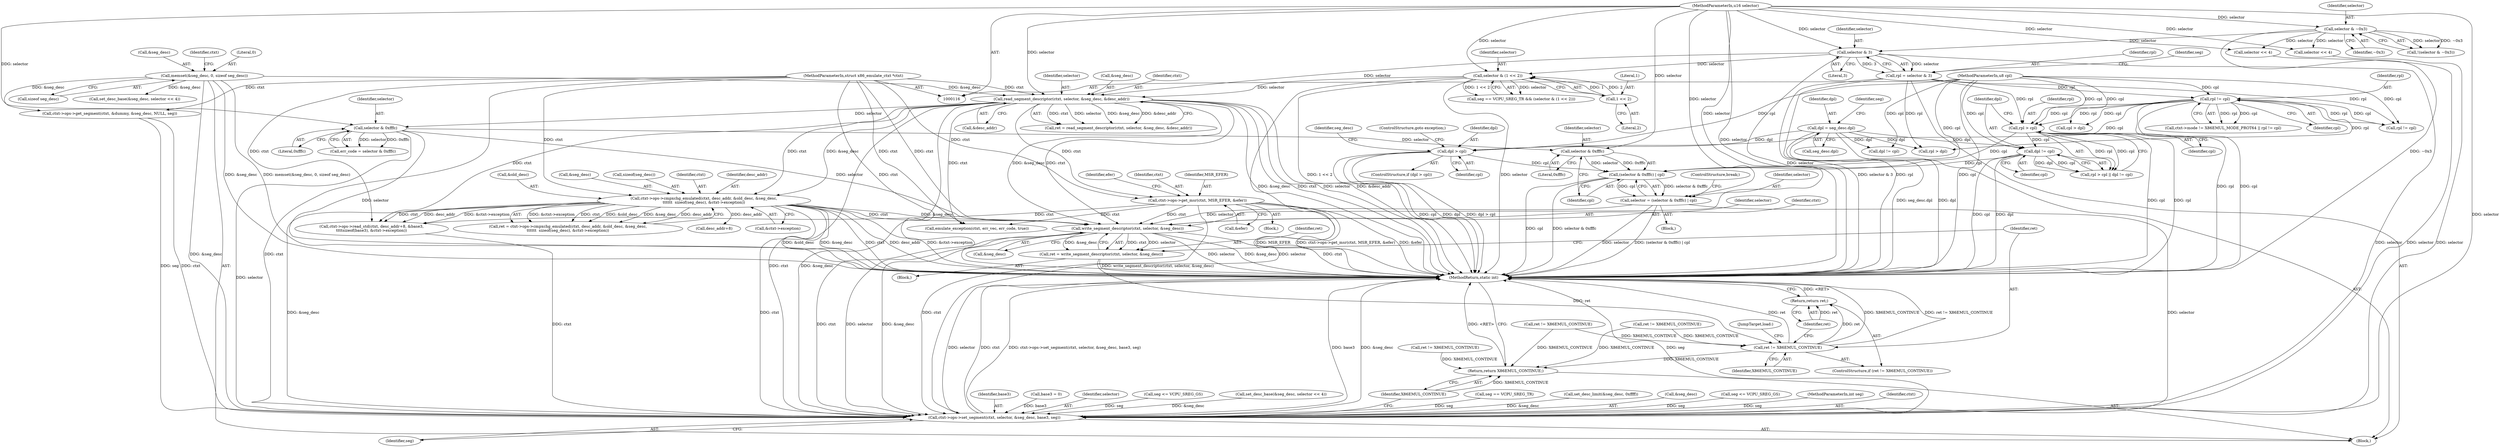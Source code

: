 digraph "0_linux_d1442d85cc30ea75f7d399474ca738e0bc96f715@API" {
"1000505" [label="(Call,write_segment_descriptor(ctxt, selector, &seg_desc))"];
"1000433" [label="(Call,ctxt->ops->cmpxchg_emulated(ctxt, desc_addr, &old_desc, &seg_desc,\n\t\t\t\t\t\t  sizeof(seg_desc), &ctxt->exception))"];
"1000266" [label="(Call,read_segment_descriptor(ctxt, selector, &seg_desc, &desc_addr))"];
"1000117" [label="(MethodParameterIn,struct x86_emulate_ctxt *ctxt)"];
"1000222" [label="(Call,selector & 3)"];
"1000139" [label="(Call,selector & ~0x3)"];
"1000118" [label="(MethodParameterIn,u16 selector)"];
"1000255" [label="(Call,selector & (1 << 2))"];
"1000257" [label="(Call,1 << 2)"];
"1000149" [label="(Call,memset(&seg_desc, 0, sizeof seg_desc))"];
"1000387" [label="(Call,ctxt->ops->get_msr(ctxt, MSR_EFER, &efer))"];
"1000281" [label="(Call,selector & 0xfffc)"];
"1000397" [label="(Call,selector = (selector & 0xfffc) | cpl)"];
"1000399" [label="(Call,(selector & 0xfffc) | cpl)"];
"1000400" [label="(Call,selector & 0xfffc)"];
"1000367" [label="(Call,rpl > cpl)"];
"1000220" [label="(Call,rpl = selector & 3)"];
"1000242" [label="(Call,rpl != cpl)"];
"1000120" [label="(MethodParameterIn,u8 cpl)"];
"1000359" [label="(Call,dpl > cpl)"];
"1000315" [label="(Call,dpl = seg_desc.dpl)"];
"1000370" [label="(Call,dpl != cpl)"];
"1000503" [label="(Call,ret = write_segment_descriptor(ctxt, selector, &seg_desc))"];
"1000511" [label="(Call,ret != X86EMUL_CONTINUE)"];
"1000514" [label="(Return,return ret;)"];
"1000553" [label="(Return,return X86EMUL_CONTINUE;)"];
"1000546" [label="(Call,ctxt->ops->set_segment(ctxt, selector, &seg_desc, base3, seg))"];
"1000120" [label="(MethodParameterIn,u8 cpl)"];
"1000433" [label="(Call,ctxt->ops->cmpxchg_emulated(ctxt, desc_addr, &old_desc, &seg_desc,\n\t\t\t\t\t\t  sizeof(seg_desc), &ctxt->exception))"];
"1000141" [label="(Identifier,~0x3)"];
"1000162" [label="(Call,ctxt->ops->get_segment(ctxt, &dummy, &seg_desc, NULL, seg))"];
"1000387" [label="(Call,ctxt->ops->get_msr(ctxt, MSR_EFER, &efer))"];
"1000401" [label="(Identifier,selector)"];
"1000400" [label="(Call,selector & 0xfffc)"];
"1000440" [label="(Call,sizeof(seg_desc))"];
"1000152" [label="(Literal,0)"];
"1000269" [label="(Call,&seg_desc)"];
"1000243" [label="(Identifier,rpl)"];
"1000551" [label="(Identifier,base3)"];
"1000223" [label="(Identifier,selector)"];
"1000139" [label="(Call,selector & ~0x3)"];
"1000431" [label="(Call,ret = ctxt->ops->cmpxchg_emulated(ctxt, desc_addr, &old_desc, &seg_desc,\n\t\t\t\t\t\t  sizeof(seg_desc), &ctxt->exception))"];
"1000242" [label="(Call,rpl != cpl)"];
"1000528" [label="(Call,desc_addr+8)"];
"1000507" [label="(Identifier,selector)"];
"1000255" [label="(Call,selector & (1 << 2))"];
"1000390" [label="(Call,&efer)"];
"1000377" [label="(Identifier,seg_desc)"];
"1000221" [label="(Identifier,rpl)"];
"1000267" [label="(Identifier,ctxt)"];
"1000138" [label="(Call,!(selector & ~0x3))"];
"1000326" [label="(Call,rpl != cpl)"];
"1000545" [label="(JumpTarget,load:)"];
"1000434" [label="(Identifier,ctxt)"];
"1000321" [label="(Identifier,seg)"];
"1000140" [label="(Identifier,selector)"];
"1000382" [label="(Block,)"];
"1000244" [label="(Identifier,cpl)"];
"1000117" [label="(MethodParameterIn,struct x86_emulate_ctxt *ctxt)"];
"1000281" [label="(Call,selector & 0xfffc)"];
"1000251" [label="(Call,seg == VCPU_SREG_TR && (selector & (1 << 2)))"];
"1000274" [label="(Call,ret != X86EMUL_CONTINUE)"];
"1000508" [label="(Call,&seg_desc)"];
"1000361" [label="(Identifier,cpl)"];
"1000372" [label="(Identifier,cpl)"];
"1000258" [label="(Literal,1)"];
"1000362" [label="(ControlStructure,goto exception;)"];
"1000146" [label="(Call,base3 = 0)"];
"1000435" [label="(Identifier,desc_addr)"];
"1000268" [label="(Identifier,selector)"];
"1000122" [label="(Block,)"];
"1000224" [label="(Literal,3)"];
"1000513" [label="(Identifier,X86EMUL_CONTINUE)"];
"1000552" [label="(Identifier,seg)"];
"1000548" [label="(Identifier,selector)"];
"1000292" [label="(Call,seg <= VCPU_SREG_GS)"];
"1000266" [label="(Call,read_segment_descriptor(ctxt, selector, &seg_desc, &desc_addr))"];
"1000367" [label="(Call,rpl > cpl)"];
"1000402" [label="(Literal,0xfffc)"];
"1000170" [label="(Call,set_desc_base(&seg_desc, selector << 4))"];
"1000485" [label="(Call,rpl > dpl)"];
"1000371" [label="(Identifier,dpl)"];
"1000360" [label="(Identifier,dpl)"];
"1000526" [label="(Call,ctxt->ops->read_std(ctxt, desc_addr+8, &base3,\n\t\t\t\tsizeof(base3), &ctxt->exception))"];
"1000337" [label="(Call,dpl != cpl)"];
"1000546" [label="(Call,ctxt->ops->set_segment(ctxt, selector, &seg_desc, base3, seg))"];
"1000359" [label="(Call,dpl > cpl)"];
"1000173" [label="(Call,selector << 4)"];
"1000222" [label="(Call,selector & 3)"];
"1000511" [label="(Call,ret != X86EMUL_CONTINUE)"];
"1000259" [label="(Literal,2)"];
"1000322" [label="(Block,)"];
"1000315" [label="(Call,dpl = seg_desc.dpl)"];
"1000505" [label="(Call,write_segment_descriptor(ctxt, selector, &seg_desc))"];
"1000236" [label="(Call,ctxt->mode != X86EMUL_MODE_PROT64 || rpl != cpl)"];
"1000515" [label="(Identifier,ret)"];
"1000514" [label="(Return,return ret;)"];
"1000399" [label="(Call,(selector & 0xfffc) | cpl)"];
"1000488" [label="(Call,cpl > dpl)"];
"1000150" [label="(Call,&seg_desc)"];
"1000447" [label="(Call,ret != X86EMUL_CONTINUE)"];
"1000436" [label="(Call,&old_desc)"];
"1000554" [label="(Identifier,X86EMUL_CONTINUE)"];
"1000389" [label="(Identifier,MSR_EFER)"];
"1000283" [label="(Literal,0xfffc)"];
"1000316" [label="(Identifier,dpl)"];
"1000252" [label="(Call,seg == VCPU_SREG_TR)"];
"1000153" [label="(Call,sizeof seg_desc)"];
"1000504" [label="(Identifier,ret)"];
"1000394" [label="(Identifier,efer)"];
"1000370" [label="(Call,dpl != cpl)"];
"1000229" [label="(Identifier,seg)"];
"1000192" [label="(Call,selector << 4)"];
"1000195" [label="(Call,set_desc_limit(&seg_desc, 0xffff))"];
"1000438" [label="(Call,&seg_desc)"];
"1000510" [label="(ControlStructure,if (ret != X86EMUL_CONTINUE))"];
"1000512" [label="(Identifier,ret)"];
"1000257" [label="(Call,1 << 2)"];
"1000557" [label="(Call,emulate_exception(ctxt, err_vec, err_code, true))"];
"1000553" [label="(Return,return X86EMUL_CONTINUE;)"];
"1000497" [label="(Block,)"];
"1000397" [label="(Call,selector = (selector & 0xfffc) | cpl)"];
"1000562" [label="(MethodReturn,static int)"];
"1000398" [label="(Identifier,selector)"];
"1000540" [label="(Call,ret != X86EMUL_CONTINUE)"];
"1000549" [label="(Call,&seg_desc)"];
"1000279" [label="(Call,err_code = selector & 0xfffc)"];
"1000256" [label="(Identifier,selector)"];
"1000271" [label="(Call,&desc_addr)"];
"1000368" [label="(Identifier,rpl)"];
"1000369" [label="(Identifier,cpl)"];
"1000403" [label="(Identifier,cpl)"];
"1000404" [label="(ControlStructure,break;)"];
"1000149" [label="(Call,memset(&seg_desc, 0, sizeof seg_desc))"];
"1000317" [label="(Call,seg_desc.dpl)"];
"1000180" [label="(Call,seg <= VCPU_SREG_GS)"];
"1000442" [label="(Call,&ctxt->exception)"];
"1000189" [label="(Call,set_desc_base(&seg_desc, selector << 4))"];
"1000118" [label="(MethodParameterIn,u16 selector)"];
"1000506" [label="(Identifier,ctxt)"];
"1000119" [label="(MethodParameterIn,int seg)"];
"1000282" [label="(Identifier,selector)"];
"1000388" [label="(Identifier,ctxt)"];
"1000358" [label="(ControlStructure,if (dpl > cpl))"];
"1000264" [label="(Call,ret = read_segment_descriptor(ctxt, selector, &seg_desc, &desc_addr))"];
"1000503" [label="(Call,ret = write_segment_descriptor(ctxt, selector, &seg_desc))"];
"1000547" [label="(Identifier,ctxt)"];
"1000158" [label="(Identifier,ctxt)"];
"1000220" [label="(Call,rpl = selector & 3)"];
"1000366" [label="(Call,rpl > cpl || dpl != cpl)"];
"1000505" -> "1000503"  [label="AST: "];
"1000505" -> "1000508"  [label="CFG: "];
"1000506" -> "1000505"  [label="AST: "];
"1000507" -> "1000505"  [label="AST: "];
"1000508" -> "1000505"  [label="AST: "];
"1000503" -> "1000505"  [label="CFG: "];
"1000505" -> "1000562"  [label="DDG: ctxt"];
"1000505" -> "1000562"  [label="DDG: selector"];
"1000505" -> "1000562"  [label="DDG: &seg_desc"];
"1000505" -> "1000503"  [label="DDG: ctxt"];
"1000505" -> "1000503"  [label="DDG: selector"];
"1000505" -> "1000503"  [label="DDG: &seg_desc"];
"1000433" -> "1000505"  [label="DDG: ctxt"];
"1000433" -> "1000505"  [label="DDG: &seg_desc"];
"1000266" -> "1000505"  [label="DDG: ctxt"];
"1000266" -> "1000505"  [label="DDG: &seg_desc"];
"1000387" -> "1000505"  [label="DDG: ctxt"];
"1000117" -> "1000505"  [label="DDG: ctxt"];
"1000281" -> "1000505"  [label="DDG: selector"];
"1000397" -> "1000505"  [label="DDG: selector"];
"1000118" -> "1000505"  [label="DDG: selector"];
"1000505" -> "1000546"  [label="DDG: ctxt"];
"1000505" -> "1000546"  [label="DDG: selector"];
"1000505" -> "1000546"  [label="DDG: &seg_desc"];
"1000433" -> "1000431"  [label="AST: "];
"1000433" -> "1000442"  [label="CFG: "];
"1000434" -> "1000433"  [label="AST: "];
"1000435" -> "1000433"  [label="AST: "];
"1000436" -> "1000433"  [label="AST: "];
"1000438" -> "1000433"  [label="AST: "];
"1000440" -> "1000433"  [label="AST: "];
"1000442" -> "1000433"  [label="AST: "];
"1000431" -> "1000433"  [label="CFG: "];
"1000433" -> "1000562"  [label="DDG: &ctxt->exception"];
"1000433" -> "1000562"  [label="DDG: &old_desc"];
"1000433" -> "1000562"  [label="DDG: &seg_desc"];
"1000433" -> "1000562"  [label="DDG: ctxt"];
"1000433" -> "1000562"  [label="DDG: desc_addr"];
"1000433" -> "1000431"  [label="DDG: &ctxt->exception"];
"1000433" -> "1000431"  [label="DDG: ctxt"];
"1000433" -> "1000431"  [label="DDG: &old_desc"];
"1000433" -> "1000431"  [label="DDG: &seg_desc"];
"1000433" -> "1000431"  [label="DDG: desc_addr"];
"1000266" -> "1000433"  [label="DDG: ctxt"];
"1000266" -> "1000433"  [label="DDG: &seg_desc"];
"1000117" -> "1000433"  [label="DDG: ctxt"];
"1000433" -> "1000526"  [label="DDG: ctxt"];
"1000433" -> "1000526"  [label="DDG: desc_addr"];
"1000433" -> "1000526"  [label="DDG: &ctxt->exception"];
"1000433" -> "1000528"  [label="DDG: desc_addr"];
"1000433" -> "1000546"  [label="DDG: ctxt"];
"1000433" -> "1000546"  [label="DDG: &seg_desc"];
"1000266" -> "1000264"  [label="AST: "];
"1000266" -> "1000271"  [label="CFG: "];
"1000267" -> "1000266"  [label="AST: "];
"1000268" -> "1000266"  [label="AST: "];
"1000269" -> "1000266"  [label="AST: "];
"1000271" -> "1000266"  [label="AST: "];
"1000264" -> "1000266"  [label="CFG: "];
"1000266" -> "1000562"  [label="DDG: &seg_desc"];
"1000266" -> "1000562"  [label="DDG: ctxt"];
"1000266" -> "1000562"  [label="DDG: selector"];
"1000266" -> "1000562"  [label="DDG: &desc_addr"];
"1000266" -> "1000264"  [label="DDG: ctxt"];
"1000266" -> "1000264"  [label="DDG: selector"];
"1000266" -> "1000264"  [label="DDG: &seg_desc"];
"1000266" -> "1000264"  [label="DDG: &desc_addr"];
"1000117" -> "1000266"  [label="DDG: ctxt"];
"1000222" -> "1000266"  [label="DDG: selector"];
"1000255" -> "1000266"  [label="DDG: selector"];
"1000118" -> "1000266"  [label="DDG: selector"];
"1000149" -> "1000266"  [label="DDG: &seg_desc"];
"1000266" -> "1000281"  [label="DDG: selector"];
"1000266" -> "1000387"  [label="DDG: ctxt"];
"1000266" -> "1000526"  [label="DDG: ctxt"];
"1000266" -> "1000546"  [label="DDG: ctxt"];
"1000266" -> "1000546"  [label="DDG: &seg_desc"];
"1000266" -> "1000557"  [label="DDG: ctxt"];
"1000117" -> "1000116"  [label="AST: "];
"1000117" -> "1000562"  [label="DDG: ctxt"];
"1000117" -> "1000162"  [label="DDG: ctxt"];
"1000117" -> "1000387"  [label="DDG: ctxt"];
"1000117" -> "1000526"  [label="DDG: ctxt"];
"1000117" -> "1000546"  [label="DDG: ctxt"];
"1000117" -> "1000557"  [label="DDG: ctxt"];
"1000222" -> "1000220"  [label="AST: "];
"1000222" -> "1000224"  [label="CFG: "];
"1000223" -> "1000222"  [label="AST: "];
"1000224" -> "1000222"  [label="AST: "];
"1000220" -> "1000222"  [label="CFG: "];
"1000222" -> "1000562"  [label="DDG: selector"];
"1000222" -> "1000220"  [label="DDG: selector"];
"1000222" -> "1000220"  [label="DDG: 3"];
"1000139" -> "1000222"  [label="DDG: selector"];
"1000118" -> "1000222"  [label="DDG: selector"];
"1000222" -> "1000255"  [label="DDG: selector"];
"1000222" -> "1000546"  [label="DDG: selector"];
"1000139" -> "1000138"  [label="AST: "];
"1000139" -> "1000141"  [label="CFG: "];
"1000140" -> "1000139"  [label="AST: "];
"1000141" -> "1000139"  [label="AST: "];
"1000138" -> "1000139"  [label="CFG: "];
"1000139" -> "1000562"  [label="DDG: ~0x3"];
"1000139" -> "1000138"  [label="DDG: selector"];
"1000139" -> "1000138"  [label="DDG: ~0x3"];
"1000118" -> "1000139"  [label="DDG: selector"];
"1000139" -> "1000173"  [label="DDG: selector"];
"1000139" -> "1000192"  [label="DDG: selector"];
"1000118" -> "1000116"  [label="AST: "];
"1000118" -> "1000562"  [label="DDG: selector"];
"1000118" -> "1000173"  [label="DDG: selector"];
"1000118" -> "1000192"  [label="DDG: selector"];
"1000118" -> "1000255"  [label="DDG: selector"];
"1000118" -> "1000281"  [label="DDG: selector"];
"1000118" -> "1000397"  [label="DDG: selector"];
"1000118" -> "1000400"  [label="DDG: selector"];
"1000118" -> "1000546"  [label="DDG: selector"];
"1000255" -> "1000251"  [label="AST: "];
"1000255" -> "1000257"  [label="CFG: "];
"1000256" -> "1000255"  [label="AST: "];
"1000257" -> "1000255"  [label="AST: "];
"1000251" -> "1000255"  [label="CFG: "];
"1000255" -> "1000562"  [label="DDG: 1 << 2"];
"1000255" -> "1000562"  [label="DDG: selector"];
"1000255" -> "1000251"  [label="DDG: selector"];
"1000255" -> "1000251"  [label="DDG: 1 << 2"];
"1000257" -> "1000255"  [label="DDG: 1"];
"1000257" -> "1000255"  [label="DDG: 2"];
"1000255" -> "1000546"  [label="DDG: selector"];
"1000257" -> "1000259"  [label="CFG: "];
"1000258" -> "1000257"  [label="AST: "];
"1000259" -> "1000257"  [label="AST: "];
"1000149" -> "1000122"  [label="AST: "];
"1000149" -> "1000153"  [label="CFG: "];
"1000150" -> "1000149"  [label="AST: "];
"1000152" -> "1000149"  [label="AST: "];
"1000153" -> "1000149"  [label="AST: "];
"1000158" -> "1000149"  [label="CFG: "];
"1000149" -> "1000562"  [label="DDG: memset(&seg_desc, 0, sizeof seg_desc)"];
"1000149" -> "1000562"  [label="DDG: &seg_desc"];
"1000149" -> "1000162"  [label="DDG: &seg_desc"];
"1000149" -> "1000189"  [label="DDG: &seg_desc"];
"1000149" -> "1000546"  [label="DDG: &seg_desc"];
"1000387" -> "1000382"  [label="AST: "];
"1000387" -> "1000390"  [label="CFG: "];
"1000388" -> "1000387"  [label="AST: "];
"1000389" -> "1000387"  [label="AST: "];
"1000390" -> "1000387"  [label="AST: "];
"1000394" -> "1000387"  [label="CFG: "];
"1000387" -> "1000562"  [label="DDG: MSR_EFER"];
"1000387" -> "1000562"  [label="DDG: ctxt->ops->get_msr(ctxt, MSR_EFER, &efer)"];
"1000387" -> "1000562"  [label="DDG: &efer"];
"1000387" -> "1000526"  [label="DDG: ctxt"];
"1000387" -> "1000546"  [label="DDG: ctxt"];
"1000387" -> "1000557"  [label="DDG: ctxt"];
"1000281" -> "1000279"  [label="AST: "];
"1000281" -> "1000283"  [label="CFG: "];
"1000282" -> "1000281"  [label="AST: "];
"1000283" -> "1000281"  [label="AST: "];
"1000279" -> "1000281"  [label="CFG: "];
"1000281" -> "1000562"  [label="DDG: selector"];
"1000281" -> "1000279"  [label="DDG: selector"];
"1000281" -> "1000279"  [label="DDG: 0xfffc"];
"1000281" -> "1000400"  [label="DDG: selector"];
"1000281" -> "1000546"  [label="DDG: selector"];
"1000397" -> "1000322"  [label="AST: "];
"1000397" -> "1000399"  [label="CFG: "];
"1000398" -> "1000397"  [label="AST: "];
"1000399" -> "1000397"  [label="AST: "];
"1000404" -> "1000397"  [label="CFG: "];
"1000397" -> "1000562"  [label="DDG: selector"];
"1000397" -> "1000562"  [label="DDG: (selector & 0xfffc) | cpl"];
"1000399" -> "1000397"  [label="DDG: selector & 0xfffc"];
"1000399" -> "1000397"  [label="DDG: cpl"];
"1000397" -> "1000546"  [label="DDG: selector"];
"1000399" -> "1000403"  [label="CFG: "];
"1000400" -> "1000399"  [label="AST: "];
"1000403" -> "1000399"  [label="AST: "];
"1000399" -> "1000562"  [label="DDG: cpl"];
"1000399" -> "1000562"  [label="DDG: selector & 0xfffc"];
"1000400" -> "1000399"  [label="DDG: selector"];
"1000400" -> "1000399"  [label="DDG: 0xfffc"];
"1000367" -> "1000399"  [label="DDG: cpl"];
"1000359" -> "1000399"  [label="DDG: cpl"];
"1000370" -> "1000399"  [label="DDG: cpl"];
"1000120" -> "1000399"  [label="DDG: cpl"];
"1000400" -> "1000402"  [label="CFG: "];
"1000401" -> "1000400"  [label="AST: "];
"1000402" -> "1000400"  [label="AST: "];
"1000403" -> "1000400"  [label="CFG: "];
"1000367" -> "1000366"  [label="AST: "];
"1000367" -> "1000369"  [label="CFG: "];
"1000368" -> "1000367"  [label="AST: "];
"1000369" -> "1000367"  [label="AST: "];
"1000371" -> "1000367"  [label="CFG: "];
"1000366" -> "1000367"  [label="CFG: "];
"1000367" -> "1000562"  [label="DDG: cpl"];
"1000367" -> "1000562"  [label="DDG: rpl"];
"1000367" -> "1000366"  [label="DDG: rpl"];
"1000367" -> "1000366"  [label="DDG: cpl"];
"1000220" -> "1000367"  [label="DDG: rpl"];
"1000242" -> "1000367"  [label="DDG: rpl"];
"1000242" -> "1000367"  [label="DDG: cpl"];
"1000120" -> "1000367"  [label="DDG: cpl"];
"1000367" -> "1000370"  [label="DDG: cpl"];
"1000220" -> "1000122"  [label="AST: "];
"1000221" -> "1000220"  [label="AST: "];
"1000229" -> "1000220"  [label="CFG: "];
"1000220" -> "1000562"  [label="DDG: rpl"];
"1000220" -> "1000562"  [label="DDG: selector & 3"];
"1000220" -> "1000242"  [label="DDG: rpl"];
"1000220" -> "1000326"  [label="DDG: rpl"];
"1000220" -> "1000485"  [label="DDG: rpl"];
"1000242" -> "1000236"  [label="AST: "];
"1000242" -> "1000244"  [label="CFG: "];
"1000243" -> "1000242"  [label="AST: "];
"1000244" -> "1000242"  [label="AST: "];
"1000236" -> "1000242"  [label="CFG: "];
"1000242" -> "1000562"  [label="DDG: cpl"];
"1000242" -> "1000562"  [label="DDG: rpl"];
"1000242" -> "1000236"  [label="DDG: rpl"];
"1000242" -> "1000236"  [label="DDG: cpl"];
"1000120" -> "1000242"  [label="DDG: cpl"];
"1000242" -> "1000326"  [label="DDG: rpl"];
"1000242" -> "1000326"  [label="DDG: cpl"];
"1000242" -> "1000359"  [label="DDG: cpl"];
"1000242" -> "1000485"  [label="DDG: rpl"];
"1000242" -> "1000488"  [label="DDG: cpl"];
"1000120" -> "1000116"  [label="AST: "];
"1000120" -> "1000562"  [label="DDG: cpl"];
"1000120" -> "1000326"  [label="DDG: cpl"];
"1000120" -> "1000337"  [label="DDG: cpl"];
"1000120" -> "1000359"  [label="DDG: cpl"];
"1000120" -> "1000370"  [label="DDG: cpl"];
"1000120" -> "1000488"  [label="DDG: cpl"];
"1000359" -> "1000358"  [label="AST: "];
"1000359" -> "1000361"  [label="CFG: "];
"1000360" -> "1000359"  [label="AST: "];
"1000361" -> "1000359"  [label="AST: "];
"1000362" -> "1000359"  [label="CFG: "];
"1000377" -> "1000359"  [label="CFG: "];
"1000359" -> "1000562"  [label="DDG: cpl"];
"1000359" -> "1000562"  [label="DDG: dpl"];
"1000359" -> "1000562"  [label="DDG: dpl > cpl"];
"1000315" -> "1000359"  [label="DDG: dpl"];
"1000315" -> "1000122"  [label="AST: "];
"1000315" -> "1000317"  [label="CFG: "];
"1000316" -> "1000315"  [label="AST: "];
"1000317" -> "1000315"  [label="AST: "];
"1000321" -> "1000315"  [label="CFG: "];
"1000315" -> "1000562"  [label="DDG: dpl"];
"1000315" -> "1000562"  [label="DDG: seg_desc.dpl"];
"1000315" -> "1000337"  [label="DDG: dpl"];
"1000315" -> "1000370"  [label="DDG: dpl"];
"1000315" -> "1000485"  [label="DDG: dpl"];
"1000370" -> "1000366"  [label="AST: "];
"1000370" -> "1000372"  [label="CFG: "];
"1000371" -> "1000370"  [label="AST: "];
"1000372" -> "1000370"  [label="AST: "];
"1000366" -> "1000370"  [label="CFG: "];
"1000370" -> "1000562"  [label="DDG: cpl"];
"1000370" -> "1000562"  [label="DDG: dpl"];
"1000370" -> "1000366"  [label="DDG: dpl"];
"1000370" -> "1000366"  [label="DDG: cpl"];
"1000503" -> "1000497"  [label="AST: "];
"1000504" -> "1000503"  [label="AST: "];
"1000512" -> "1000503"  [label="CFG: "];
"1000503" -> "1000562"  [label="DDG: write_segment_descriptor(ctxt, selector, &seg_desc)"];
"1000503" -> "1000511"  [label="DDG: ret"];
"1000511" -> "1000510"  [label="AST: "];
"1000511" -> "1000513"  [label="CFG: "];
"1000512" -> "1000511"  [label="AST: "];
"1000513" -> "1000511"  [label="AST: "];
"1000515" -> "1000511"  [label="CFG: "];
"1000545" -> "1000511"  [label="CFG: "];
"1000511" -> "1000562"  [label="DDG: X86EMUL_CONTINUE"];
"1000511" -> "1000562"  [label="DDG: ret != X86EMUL_CONTINUE"];
"1000511" -> "1000562"  [label="DDG: ret"];
"1000447" -> "1000511"  [label="DDG: X86EMUL_CONTINUE"];
"1000274" -> "1000511"  [label="DDG: X86EMUL_CONTINUE"];
"1000511" -> "1000514"  [label="DDG: ret"];
"1000511" -> "1000553"  [label="DDG: X86EMUL_CONTINUE"];
"1000514" -> "1000510"  [label="AST: "];
"1000514" -> "1000515"  [label="CFG: "];
"1000515" -> "1000514"  [label="AST: "];
"1000562" -> "1000514"  [label="CFG: "];
"1000514" -> "1000562"  [label="DDG: <RET>"];
"1000515" -> "1000514"  [label="DDG: ret"];
"1000553" -> "1000122"  [label="AST: "];
"1000553" -> "1000554"  [label="CFG: "];
"1000554" -> "1000553"  [label="AST: "];
"1000562" -> "1000553"  [label="CFG: "];
"1000553" -> "1000562"  [label="DDG: <RET>"];
"1000554" -> "1000553"  [label="DDG: X86EMUL_CONTINUE"];
"1000447" -> "1000553"  [label="DDG: X86EMUL_CONTINUE"];
"1000540" -> "1000553"  [label="DDG: X86EMUL_CONTINUE"];
"1000274" -> "1000553"  [label="DDG: X86EMUL_CONTINUE"];
"1000546" -> "1000122"  [label="AST: "];
"1000546" -> "1000552"  [label="CFG: "];
"1000547" -> "1000546"  [label="AST: "];
"1000548" -> "1000546"  [label="AST: "];
"1000549" -> "1000546"  [label="AST: "];
"1000551" -> "1000546"  [label="AST: "];
"1000552" -> "1000546"  [label="AST: "];
"1000554" -> "1000546"  [label="CFG: "];
"1000546" -> "1000562"  [label="DDG: selector"];
"1000546" -> "1000562"  [label="DDG: ctxt->ops->set_segment(ctxt, selector, &seg_desc, base3, seg)"];
"1000546" -> "1000562"  [label="DDG: base3"];
"1000546" -> "1000562"  [label="DDG: ctxt"];
"1000546" -> "1000562"  [label="DDG: &seg_desc"];
"1000546" -> "1000562"  [label="DDG: seg"];
"1000526" -> "1000546"  [label="DDG: ctxt"];
"1000162" -> "1000546"  [label="DDG: ctxt"];
"1000162" -> "1000546"  [label="DDG: seg"];
"1000192" -> "1000546"  [label="DDG: selector"];
"1000173" -> "1000546"  [label="DDG: selector"];
"1000170" -> "1000546"  [label="DDG: &seg_desc"];
"1000195" -> "1000546"  [label="DDG: &seg_desc"];
"1000146" -> "1000546"  [label="DDG: base3"];
"1000292" -> "1000546"  [label="DDG: seg"];
"1000180" -> "1000546"  [label="DDG: seg"];
"1000252" -> "1000546"  [label="DDG: seg"];
"1000119" -> "1000546"  [label="DDG: seg"];
}
